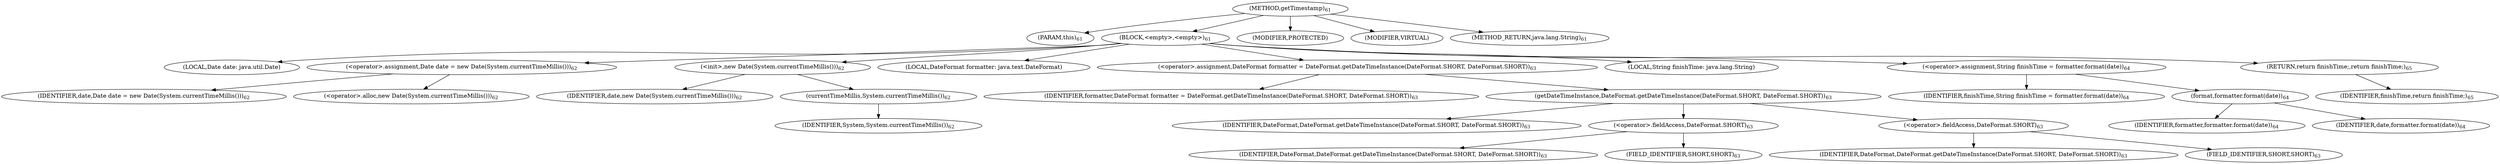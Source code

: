 digraph "getTimestamp" {  
"46" [label = <(METHOD,getTimestamp)<SUB>61</SUB>> ]
"47" [label = <(PARAM,this)<SUB>61</SUB>> ]
"48" [label = <(BLOCK,&lt;empty&gt;,&lt;empty&gt;)<SUB>61</SUB>> ]
"8" [label = <(LOCAL,Date date: java.util.Date)> ]
"49" [label = <(&lt;operator&gt;.assignment,Date date = new Date(System.currentTimeMillis()))<SUB>62</SUB>> ]
"50" [label = <(IDENTIFIER,date,Date date = new Date(System.currentTimeMillis()))<SUB>62</SUB>> ]
"51" [label = <(&lt;operator&gt;.alloc,new Date(System.currentTimeMillis()))<SUB>62</SUB>> ]
"52" [label = <(&lt;init&gt;,new Date(System.currentTimeMillis()))<SUB>62</SUB>> ]
"7" [label = <(IDENTIFIER,date,new Date(System.currentTimeMillis()))<SUB>62</SUB>> ]
"53" [label = <(currentTimeMillis,System.currentTimeMillis())<SUB>62</SUB>> ]
"54" [label = <(IDENTIFIER,System,System.currentTimeMillis())<SUB>62</SUB>> ]
"55" [label = <(LOCAL,DateFormat formatter: java.text.DateFormat)> ]
"56" [label = <(&lt;operator&gt;.assignment,DateFormat formatter = DateFormat.getDateTimeInstance(DateFormat.SHORT, DateFormat.SHORT))<SUB>63</SUB>> ]
"57" [label = <(IDENTIFIER,formatter,DateFormat formatter = DateFormat.getDateTimeInstance(DateFormat.SHORT, DateFormat.SHORT))<SUB>63</SUB>> ]
"58" [label = <(getDateTimeInstance,DateFormat.getDateTimeInstance(DateFormat.SHORT, DateFormat.SHORT))<SUB>63</SUB>> ]
"59" [label = <(IDENTIFIER,DateFormat,DateFormat.getDateTimeInstance(DateFormat.SHORT, DateFormat.SHORT))<SUB>63</SUB>> ]
"60" [label = <(&lt;operator&gt;.fieldAccess,DateFormat.SHORT)<SUB>63</SUB>> ]
"61" [label = <(IDENTIFIER,DateFormat,DateFormat.getDateTimeInstance(DateFormat.SHORT, DateFormat.SHORT))<SUB>63</SUB>> ]
"62" [label = <(FIELD_IDENTIFIER,SHORT,SHORT)<SUB>63</SUB>> ]
"63" [label = <(&lt;operator&gt;.fieldAccess,DateFormat.SHORT)<SUB>63</SUB>> ]
"64" [label = <(IDENTIFIER,DateFormat,DateFormat.getDateTimeInstance(DateFormat.SHORT, DateFormat.SHORT))<SUB>63</SUB>> ]
"65" [label = <(FIELD_IDENTIFIER,SHORT,SHORT)<SUB>63</SUB>> ]
"66" [label = <(LOCAL,String finishTime: java.lang.String)> ]
"67" [label = <(&lt;operator&gt;.assignment,String finishTime = formatter.format(date))<SUB>64</SUB>> ]
"68" [label = <(IDENTIFIER,finishTime,String finishTime = formatter.format(date))<SUB>64</SUB>> ]
"69" [label = <(format,formatter.format(date))<SUB>64</SUB>> ]
"70" [label = <(IDENTIFIER,formatter,formatter.format(date))<SUB>64</SUB>> ]
"71" [label = <(IDENTIFIER,date,formatter.format(date))<SUB>64</SUB>> ]
"72" [label = <(RETURN,return finishTime;,return finishTime;)<SUB>65</SUB>> ]
"73" [label = <(IDENTIFIER,finishTime,return finishTime;)<SUB>65</SUB>> ]
"74" [label = <(MODIFIER,PROTECTED)> ]
"75" [label = <(MODIFIER,VIRTUAL)> ]
"76" [label = <(METHOD_RETURN,java.lang.String)<SUB>61</SUB>> ]
  "46" -> "47" 
  "46" -> "48" 
  "46" -> "74" 
  "46" -> "75" 
  "46" -> "76" 
  "48" -> "8" 
  "48" -> "49" 
  "48" -> "52" 
  "48" -> "55" 
  "48" -> "56" 
  "48" -> "66" 
  "48" -> "67" 
  "48" -> "72" 
  "49" -> "50" 
  "49" -> "51" 
  "52" -> "7" 
  "52" -> "53" 
  "53" -> "54" 
  "56" -> "57" 
  "56" -> "58" 
  "58" -> "59" 
  "58" -> "60" 
  "58" -> "63" 
  "60" -> "61" 
  "60" -> "62" 
  "63" -> "64" 
  "63" -> "65" 
  "67" -> "68" 
  "67" -> "69" 
  "69" -> "70" 
  "69" -> "71" 
  "72" -> "73" 
}
